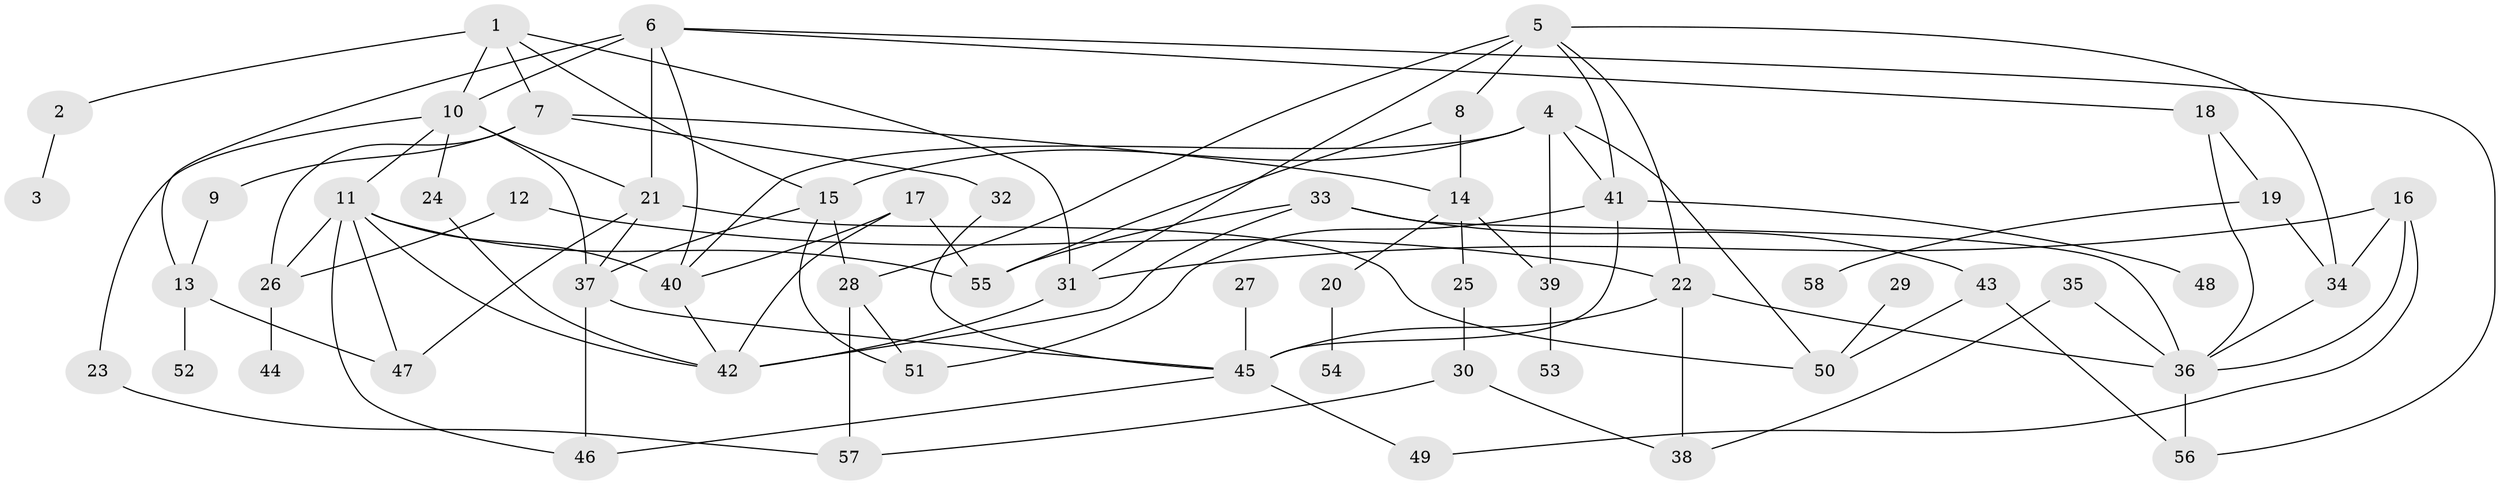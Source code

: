 // original degree distribution, {6: 0.031578947368421054, 2: 0.3368421052631579, 3: 0.16842105263157894, 1: 0.14736842105263157, 4: 0.18947368421052632, 5: 0.08421052631578947, 7: 0.042105263157894736}
// Generated by graph-tools (version 1.1) at 2025/36/03/04/25 23:36:13]
// undirected, 58 vertices, 100 edges
graph export_dot {
  node [color=gray90,style=filled];
  1;
  2;
  3;
  4;
  5;
  6;
  7;
  8;
  9;
  10;
  11;
  12;
  13;
  14;
  15;
  16;
  17;
  18;
  19;
  20;
  21;
  22;
  23;
  24;
  25;
  26;
  27;
  28;
  29;
  30;
  31;
  32;
  33;
  34;
  35;
  36;
  37;
  38;
  39;
  40;
  41;
  42;
  43;
  44;
  45;
  46;
  47;
  48;
  49;
  50;
  51;
  52;
  53;
  54;
  55;
  56;
  57;
  58;
  1 -- 2 [weight=1.0];
  1 -- 7 [weight=1.0];
  1 -- 10 [weight=2.0];
  1 -- 15 [weight=1.0];
  1 -- 31 [weight=1.0];
  2 -- 3 [weight=1.0];
  4 -- 15 [weight=1.0];
  4 -- 39 [weight=1.0];
  4 -- 40 [weight=1.0];
  4 -- 41 [weight=1.0];
  4 -- 50 [weight=1.0];
  5 -- 8 [weight=1.0];
  5 -- 22 [weight=1.0];
  5 -- 28 [weight=1.0];
  5 -- 31 [weight=1.0];
  5 -- 34 [weight=1.0];
  5 -- 41 [weight=1.0];
  6 -- 10 [weight=1.0];
  6 -- 13 [weight=1.0];
  6 -- 18 [weight=1.0];
  6 -- 21 [weight=2.0];
  6 -- 40 [weight=1.0];
  6 -- 56 [weight=1.0];
  7 -- 9 [weight=1.0];
  7 -- 14 [weight=1.0];
  7 -- 26 [weight=1.0];
  7 -- 32 [weight=1.0];
  8 -- 14 [weight=1.0];
  8 -- 55 [weight=1.0];
  9 -- 13 [weight=1.0];
  10 -- 11 [weight=1.0];
  10 -- 21 [weight=1.0];
  10 -- 23 [weight=1.0];
  10 -- 24 [weight=1.0];
  10 -- 37 [weight=1.0];
  11 -- 26 [weight=1.0];
  11 -- 40 [weight=1.0];
  11 -- 42 [weight=1.0];
  11 -- 46 [weight=1.0];
  11 -- 47 [weight=1.0];
  11 -- 55 [weight=1.0];
  12 -- 22 [weight=1.0];
  12 -- 26 [weight=1.0];
  13 -- 47 [weight=1.0];
  13 -- 52 [weight=1.0];
  14 -- 20 [weight=1.0];
  14 -- 25 [weight=1.0];
  14 -- 39 [weight=1.0];
  15 -- 28 [weight=1.0];
  15 -- 37 [weight=2.0];
  15 -- 51 [weight=1.0];
  16 -- 31 [weight=1.0];
  16 -- 34 [weight=1.0];
  16 -- 36 [weight=1.0];
  16 -- 49 [weight=1.0];
  17 -- 40 [weight=1.0];
  17 -- 42 [weight=1.0];
  17 -- 55 [weight=1.0];
  18 -- 19 [weight=1.0];
  18 -- 36 [weight=1.0];
  19 -- 34 [weight=1.0];
  19 -- 58 [weight=1.0];
  20 -- 54 [weight=1.0];
  21 -- 37 [weight=1.0];
  21 -- 47 [weight=1.0];
  21 -- 50 [weight=1.0];
  22 -- 36 [weight=1.0];
  22 -- 38 [weight=2.0];
  22 -- 45 [weight=1.0];
  23 -- 57 [weight=1.0];
  24 -- 42 [weight=1.0];
  25 -- 30 [weight=2.0];
  26 -- 44 [weight=1.0];
  27 -- 45 [weight=1.0];
  28 -- 51 [weight=1.0];
  28 -- 57 [weight=1.0];
  29 -- 50 [weight=1.0];
  30 -- 38 [weight=1.0];
  30 -- 57 [weight=1.0];
  31 -- 42 [weight=1.0];
  32 -- 45 [weight=1.0];
  33 -- 36 [weight=1.0];
  33 -- 42 [weight=1.0];
  33 -- 43 [weight=1.0];
  33 -- 55 [weight=1.0];
  34 -- 36 [weight=1.0];
  35 -- 36 [weight=1.0];
  35 -- 38 [weight=1.0];
  36 -- 56 [weight=1.0];
  37 -- 45 [weight=1.0];
  37 -- 46 [weight=1.0];
  39 -- 53 [weight=1.0];
  40 -- 42 [weight=1.0];
  41 -- 45 [weight=1.0];
  41 -- 48 [weight=1.0];
  41 -- 51 [weight=1.0];
  43 -- 50 [weight=1.0];
  43 -- 56 [weight=1.0];
  45 -- 46 [weight=1.0];
  45 -- 49 [weight=1.0];
}
